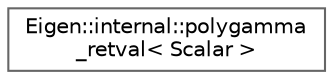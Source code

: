 digraph "类继承关系图"
{
 // LATEX_PDF_SIZE
  bgcolor="transparent";
  edge [fontname=Helvetica,fontsize=10,labelfontname=Helvetica,labelfontsize=10];
  node [fontname=Helvetica,fontsize=10,shape=box,height=0.2,width=0.4];
  rankdir="LR";
  Node0 [id="Node000000",label="Eigen::internal::polygamma\l_retval\< Scalar \>",height=0.2,width=0.4,color="grey40", fillcolor="white", style="filled",URL="$struct_eigen_1_1internal_1_1polygamma__retval.html",tooltip=" "];
}
